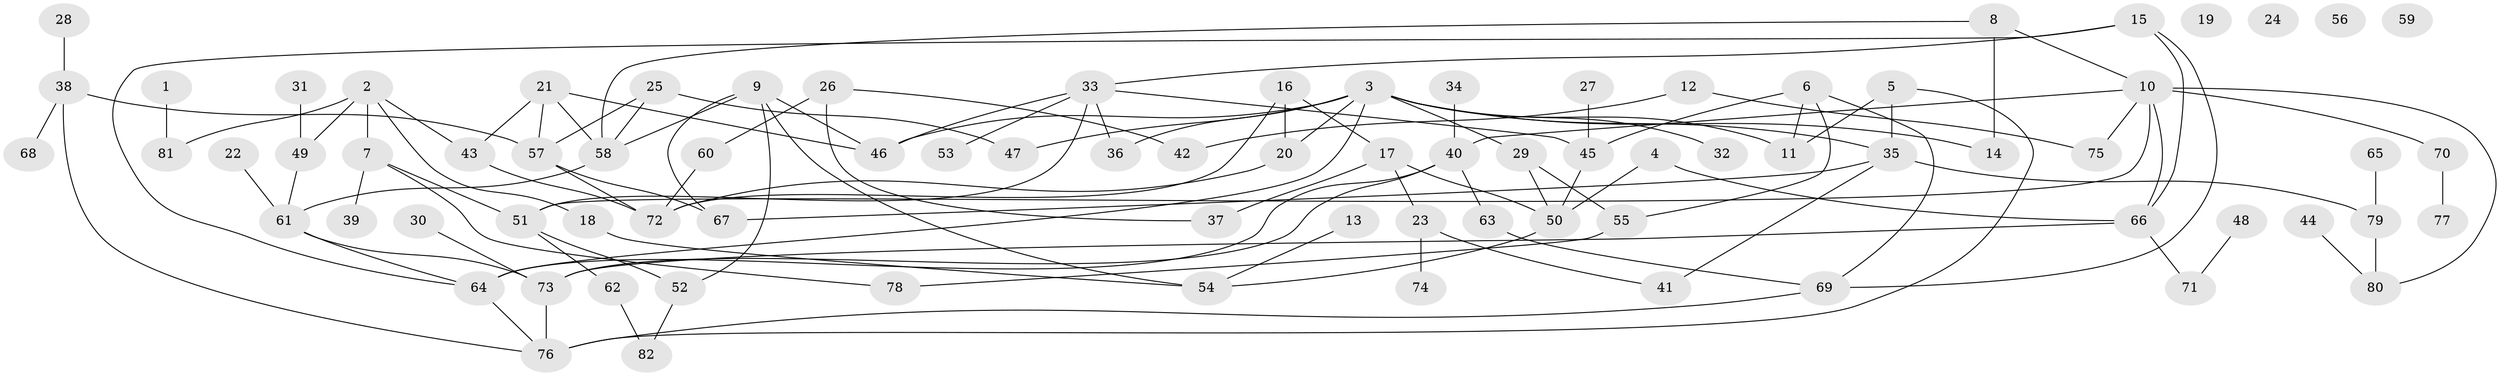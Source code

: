 // Generated by graph-tools (version 1.1) at 2025/00/03/09/25 03:00:40]
// undirected, 82 vertices, 117 edges
graph export_dot {
graph [start="1"]
  node [color=gray90,style=filled];
  1;
  2;
  3;
  4;
  5;
  6;
  7;
  8;
  9;
  10;
  11;
  12;
  13;
  14;
  15;
  16;
  17;
  18;
  19;
  20;
  21;
  22;
  23;
  24;
  25;
  26;
  27;
  28;
  29;
  30;
  31;
  32;
  33;
  34;
  35;
  36;
  37;
  38;
  39;
  40;
  41;
  42;
  43;
  44;
  45;
  46;
  47;
  48;
  49;
  50;
  51;
  52;
  53;
  54;
  55;
  56;
  57;
  58;
  59;
  60;
  61;
  62;
  63;
  64;
  65;
  66;
  67;
  68;
  69;
  70;
  71;
  72;
  73;
  74;
  75;
  76;
  77;
  78;
  79;
  80;
  81;
  82;
  1 -- 81;
  2 -- 7;
  2 -- 18;
  2 -- 43;
  2 -- 49;
  2 -- 81;
  3 -- 11;
  3 -- 14;
  3 -- 20;
  3 -- 29;
  3 -- 32;
  3 -- 35;
  3 -- 36;
  3 -- 46;
  3 -- 47;
  3 -- 64;
  4 -- 50;
  4 -- 66;
  5 -- 11;
  5 -- 35;
  5 -- 76;
  6 -- 11;
  6 -- 45;
  6 -- 55;
  6 -- 69;
  7 -- 39;
  7 -- 51;
  7 -- 78;
  8 -- 10;
  8 -- 14;
  8 -- 58;
  9 -- 46;
  9 -- 52;
  9 -- 54;
  9 -- 58;
  9 -- 67;
  10 -- 40;
  10 -- 51;
  10 -- 66;
  10 -- 70;
  10 -- 75;
  10 -- 80;
  12 -- 42;
  12 -- 75;
  13 -- 54;
  15 -- 33;
  15 -- 64;
  15 -- 66;
  15 -- 69;
  16 -- 17;
  16 -- 20;
  16 -- 72;
  17 -- 23;
  17 -- 37;
  17 -- 50;
  18 -- 54;
  20 -- 72;
  21 -- 43;
  21 -- 46;
  21 -- 57;
  21 -- 58;
  22 -- 61;
  23 -- 41;
  23 -- 74;
  25 -- 47;
  25 -- 57;
  25 -- 58;
  26 -- 37;
  26 -- 42;
  26 -- 60;
  27 -- 45;
  28 -- 38;
  29 -- 50;
  29 -- 55;
  30 -- 73;
  31 -- 49;
  33 -- 36;
  33 -- 45;
  33 -- 46;
  33 -- 51;
  33 -- 53;
  34 -- 40;
  35 -- 41;
  35 -- 67;
  35 -- 79;
  38 -- 57;
  38 -- 68;
  38 -- 76;
  40 -- 63;
  40 -- 64;
  40 -- 73;
  43 -- 72;
  44 -- 80;
  45 -- 50;
  48 -- 71;
  49 -- 61;
  50 -- 54;
  51 -- 52;
  51 -- 62;
  52 -- 82;
  55 -- 78;
  57 -- 67;
  57 -- 72;
  58 -- 61;
  60 -- 72;
  61 -- 64;
  61 -- 73;
  62 -- 82;
  63 -- 69;
  64 -- 76;
  65 -- 79;
  66 -- 71;
  66 -- 73;
  69 -- 76;
  70 -- 77;
  73 -- 76;
  79 -- 80;
}
